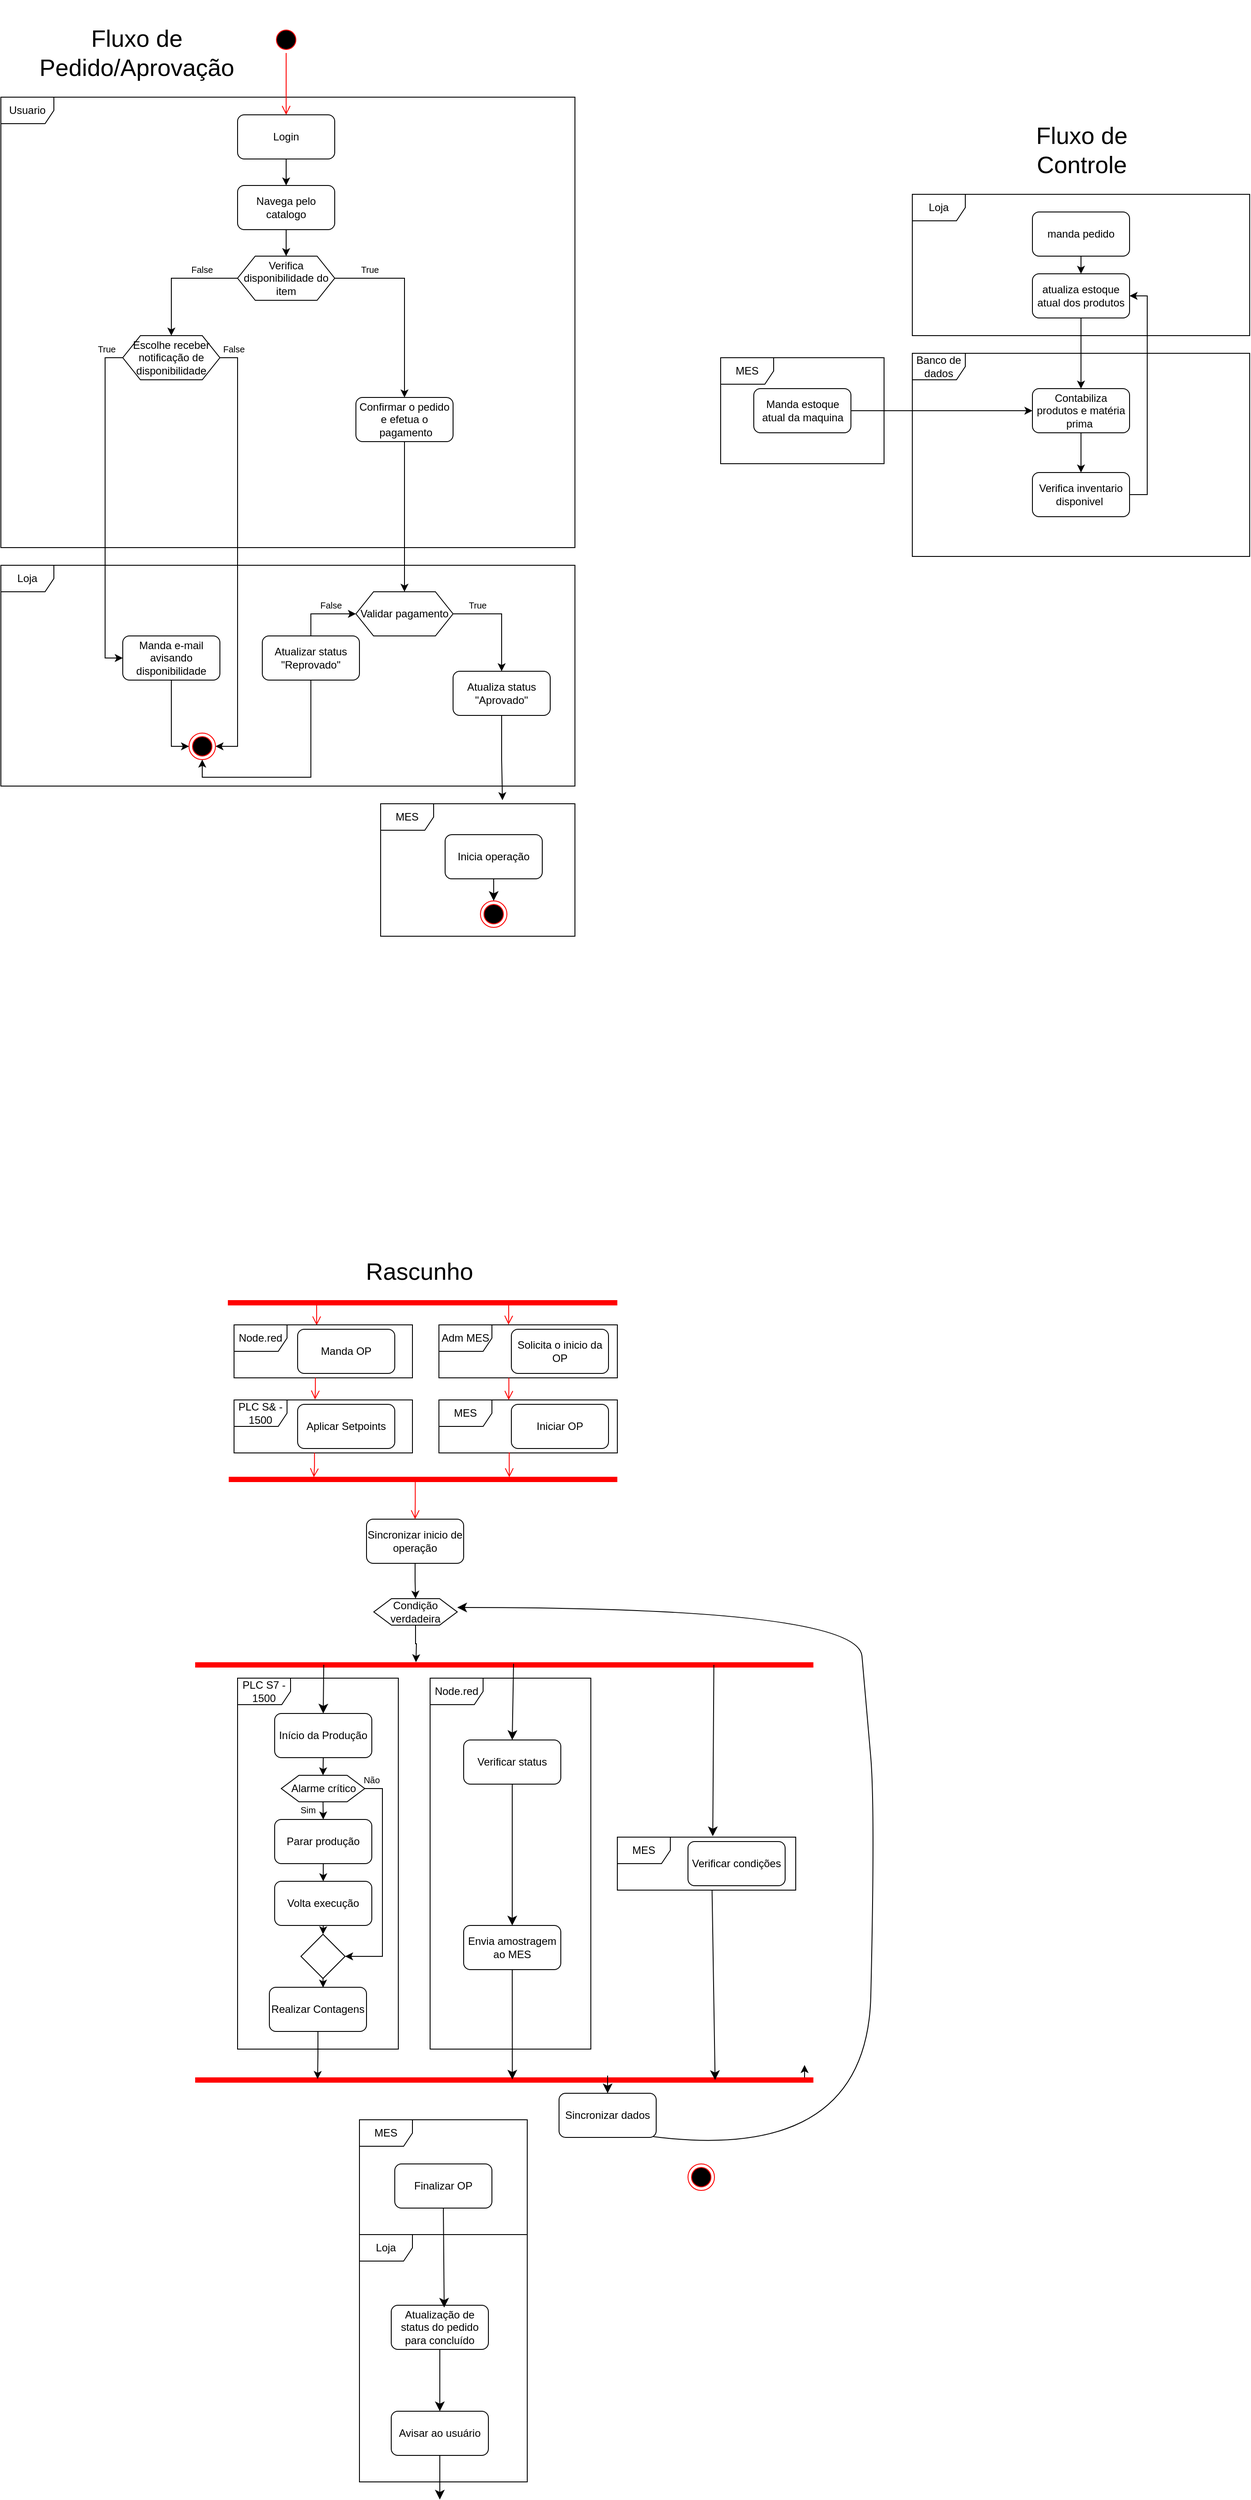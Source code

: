 <mxfile version="28.2.4">
  <diagram id="W6UL7syqf61I57blcPAL" name="Página-1">
    <mxGraphModel dx="788" dy="2231" grid="1" gridSize="10" guides="1" tooltips="1" connect="1" arrows="1" fold="1" page="1" pageScale="1" pageWidth="827" pageHeight="1169" math="0" shadow="0">
      <root>
        <mxCell id="0" />
        <mxCell id="1" parent="0" />
        <mxCell id="WmCg8ebD5vWWNZr771tL-6" value="Usuario" style="shape=umlFrame;whiteSpace=wrap;html=1;pointerEvents=0;" parent="1" vertex="1">
          <mxGeometry x="10" y="90" width="650" height="510" as="geometry" />
        </mxCell>
        <mxCell id="WmCg8ebD5vWWNZr771tL-32" style="edgeStyle=orthogonalEdgeStyle;rounded=0;orthogonalLoop=1;jettySize=auto;html=1;exitX=0.5;exitY=1;exitDx=0;exitDy=0;entryX=0.5;entryY=0;entryDx=0;entryDy=0;" parent="1" source="WmCg8ebD5vWWNZr771tL-7" target="WmCg8ebD5vWWNZr771tL-8" edge="1">
          <mxGeometry relative="1" as="geometry" />
        </mxCell>
        <mxCell id="WmCg8ebD5vWWNZr771tL-7" value="Login" style="html=1;whiteSpace=wrap;rounded=1;" parent="1" vertex="1">
          <mxGeometry x="278" y="110" width="110" height="50" as="geometry" />
        </mxCell>
        <mxCell id="WmCg8ebD5vWWNZr771tL-33" style="edgeStyle=orthogonalEdgeStyle;rounded=0;orthogonalLoop=1;jettySize=auto;html=1;exitX=0.5;exitY=1;exitDx=0;exitDy=0;entryX=0.5;entryY=0;entryDx=0;entryDy=0;" parent="1" source="WmCg8ebD5vWWNZr771tL-8" target="WmCg8ebD5vWWNZr771tL-9" edge="1">
          <mxGeometry relative="1" as="geometry" />
        </mxCell>
        <mxCell id="WmCg8ebD5vWWNZr771tL-8" value="Navega pelo catalogo" style="html=1;whiteSpace=wrap;rounded=1;" parent="1" vertex="1">
          <mxGeometry x="278" y="190" width="110" height="50" as="geometry" />
        </mxCell>
        <mxCell id="WmCg8ebD5vWWNZr771tL-25" style="edgeStyle=orthogonalEdgeStyle;rounded=0;orthogonalLoop=1;jettySize=auto;html=1;exitX=0;exitY=0.5;exitDx=0;exitDy=0;entryX=0.5;entryY=0;entryDx=0;entryDy=0;" parent="1" source="WmCg8ebD5vWWNZr771tL-9" target="WmCg8ebD5vWWNZr771tL-19" edge="1">
          <mxGeometry relative="1" as="geometry" />
        </mxCell>
        <mxCell id="WmCg8ebD5vWWNZr771tL-27" style="edgeStyle=orthogonalEdgeStyle;rounded=0;orthogonalLoop=1;jettySize=auto;html=1;exitX=1;exitY=0.5;exitDx=0;exitDy=0;entryX=0.5;entryY=0;entryDx=0;entryDy=0;" parent="1" source="WmCg8ebD5vWWNZr771tL-9" target="WmCg8ebD5vWWNZr771tL-18" edge="1">
          <mxGeometry relative="1" as="geometry">
            <mxPoint x="467" y="490" as="targetPoint" />
          </mxGeometry>
        </mxCell>
        <mxCell id="WmCg8ebD5vWWNZr771tL-9" value="Verifica disponibilidade do item" style="shape=hexagon;perimeter=hexagonPerimeter2;whiteSpace=wrap;html=1;fixedSize=1;rounded=0;" parent="1" vertex="1">
          <mxGeometry x="278" y="270" width="110" height="50" as="geometry" />
        </mxCell>
        <mxCell id="WmCg8ebD5vWWNZr771tL-16" value="True" style="text;html=1;align=center;verticalAlign=middle;whiteSpace=wrap;rounded=0;imageWidth=24;fontSize=10;" parent="1" vertex="1">
          <mxGeometry x="398" y="270" width="60" height="30" as="geometry" />
        </mxCell>
        <mxCell id="WmCg8ebD5vWWNZr771tL-48" style="edgeStyle=orthogonalEdgeStyle;rounded=0;orthogonalLoop=1;jettySize=auto;html=1;exitX=0.5;exitY=1;exitDx=0;exitDy=0;entryX=0.5;entryY=0;entryDx=0;entryDy=0;" parent="1" source="WmCg8ebD5vWWNZr771tL-18" target="WmCg8ebD5vWWNZr771tL-47" edge="1">
          <mxGeometry relative="1" as="geometry" />
        </mxCell>
        <mxCell id="WmCg8ebD5vWWNZr771tL-18" value="&lt;font&gt;Confirmar o pedido e&amp;nbsp;&lt;/font&gt;efetua o&lt;div&gt;&lt;font&gt;&amp;nbsp;pagamento&lt;/font&gt;&lt;/div&gt;" style="html=1;whiteSpace=wrap;rounded=1;" parent="1" vertex="1">
          <mxGeometry x="412" y="430" width="110" height="50" as="geometry" />
        </mxCell>
        <mxCell id="WmCg8ebD5vWWNZr771tL-41" style="edgeStyle=orthogonalEdgeStyle;rounded=0;orthogonalLoop=1;jettySize=auto;html=1;exitX=0;exitY=0.5;exitDx=0;exitDy=0;entryX=0;entryY=0.5;entryDx=0;entryDy=0;" parent="1" source="WmCg8ebD5vWWNZr771tL-19" target="WmCg8ebD5vWWNZr771tL-38" edge="1">
          <mxGeometry relative="1" as="geometry" />
        </mxCell>
        <mxCell id="WmCg8ebD5vWWNZr771tL-46" style="edgeStyle=orthogonalEdgeStyle;rounded=0;orthogonalLoop=1;jettySize=auto;html=1;exitX=1;exitY=0.5;exitDx=0;exitDy=0;entryX=1;entryY=0.5;entryDx=0;entryDy=0;" parent="1" source="WmCg8ebD5vWWNZr771tL-19" target="WmCg8ebD5vWWNZr771tL-34" edge="1">
          <mxGeometry relative="1" as="geometry" />
        </mxCell>
        <mxCell id="WmCg8ebD5vWWNZr771tL-19" value="Escolhe receber notificação de disponibilidade" style="shape=hexagon;perimeter=hexagonPerimeter2;whiteSpace=wrap;html=1;fixedSize=1;rounded=0;" parent="1" vertex="1">
          <mxGeometry x="148" y="360" width="110" height="50" as="geometry" />
        </mxCell>
        <mxCell id="WmCg8ebD5vWWNZr771tL-21" value="False" style="text;html=1;align=center;verticalAlign=middle;whiteSpace=wrap;rounded=0;imageWidth=24;fontSize=10;" parent="1" vertex="1">
          <mxGeometry x="208" y="270" width="60" height="30" as="geometry" />
        </mxCell>
        <mxCell id="WmCg8ebD5vWWNZr771tL-30" value="Loja" style="shape=umlFrame;whiteSpace=wrap;html=1;pointerEvents=0;" parent="1" vertex="1">
          <mxGeometry x="10" y="620" width="650" height="250" as="geometry" />
        </mxCell>
        <mxCell id="WmCg8ebD5vWWNZr771tL-34" value="" style="ellipse;html=1;shape=endState;fillColor=#000000;strokeColor=#ff0000;" parent="1" vertex="1">
          <mxGeometry x="223" y="810" width="30" height="30" as="geometry" />
        </mxCell>
        <mxCell id="WmCg8ebD5vWWNZr771tL-35" value="&lt;br&gt;&lt;div&gt;&lt;br&gt;&lt;/div&gt;" style="ellipse;html=1;shape=startState;fillColor=#000000;strokeColor=#ff0000;" parent="1" vertex="1">
          <mxGeometry x="318" y="10" width="30" height="30" as="geometry" />
        </mxCell>
        <mxCell id="WmCg8ebD5vWWNZr771tL-36" value="" style="edgeStyle=orthogonalEdgeStyle;html=1;verticalAlign=bottom;endArrow=open;endSize=8;strokeColor=#ff0000;rounded=0;entryX=0.5;entryY=0;entryDx=0;entryDy=0;" parent="1" source="WmCg8ebD5vWWNZr771tL-35" target="WmCg8ebD5vWWNZr771tL-7" edge="1">
          <mxGeometry relative="1" as="geometry">
            <mxPoint x="235" y="440" as="targetPoint" />
          </mxGeometry>
        </mxCell>
        <mxCell id="-Xf5DC83GbALpr6xQ4lh-10" style="edgeStyle=orthogonalEdgeStyle;rounded=0;orthogonalLoop=1;jettySize=auto;html=1;exitX=0.5;exitY=1;exitDx=0;exitDy=0;entryX=0;entryY=0.5;entryDx=0;entryDy=0;" edge="1" parent="1" source="WmCg8ebD5vWWNZr771tL-38" target="WmCg8ebD5vWWNZr771tL-34">
          <mxGeometry relative="1" as="geometry" />
        </mxCell>
        <mxCell id="WmCg8ebD5vWWNZr771tL-38" value="Manda e-mail avisando disponibilidade" style="html=1;whiteSpace=wrap;rounded=1;" parent="1" vertex="1">
          <mxGeometry x="148" y="700" width="110" height="50" as="geometry" />
        </mxCell>
        <mxCell id="WmCg8ebD5vWWNZr771tL-43" value="True" style="text;html=1;align=center;verticalAlign=middle;whiteSpace=wrap;rounded=0;imageWidth=24;fontSize=10;" parent="1" vertex="1">
          <mxGeometry x="100" y="360" width="60" height="30" as="geometry" />
        </mxCell>
        <mxCell id="WmCg8ebD5vWWNZr771tL-44" value="False" style="text;html=1;align=center;verticalAlign=middle;whiteSpace=wrap;rounded=0;imageWidth=24;fontSize=10;" parent="1" vertex="1">
          <mxGeometry x="244" y="360" width="60" height="30" as="geometry" />
        </mxCell>
        <mxCell id="WmCg8ebD5vWWNZr771tL-53" style="edgeStyle=orthogonalEdgeStyle;rounded=0;orthogonalLoop=1;jettySize=auto;html=1;exitX=1;exitY=0.5;exitDx=0;exitDy=0;" parent="1" source="WmCg8ebD5vWWNZr771tL-47" target="WmCg8ebD5vWWNZr771tL-50" edge="1">
          <mxGeometry relative="1" as="geometry" />
        </mxCell>
        <mxCell id="WmCg8ebD5vWWNZr771tL-47" value="&lt;font&gt;Validar pagamento&lt;/font&gt;" style="shape=hexagon;perimeter=hexagonPerimeter2;whiteSpace=wrap;html=1;fixedSize=1;rounded=0;" parent="1" vertex="1">
          <mxGeometry x="412" y="650" width="110" height="50" as="geometry" />
        </mxCell>
        <mxCell id="-Xf5DC83GbALpr6xQ4lh-11" style="edgeStyle=orthogonalEdgeStyle;rounded=0;orthogonalLoop=1;jettySize=auto;html=1;exitX=0.5;exitY=0;exitDx=0;exitDy=0;entryX=0;entryY=0.5;entryDx=0;entryDy=0;" edge="1" parent="1" source="WmCg8ebD5vWWNZr771tL-49" target="WmCg8ebD5vWWNZr771tL-47">
          <mxGeometry relative="1" as="geometry" />
        </mxCell>
        <mxCell id="-Xf5DC83GbALpr6xQ4lh-12" style="edgeStyle=orthogonalEdgeStyle;rounded=0;orthogonalLoop=1;jettySize=auto;html=1;exitX=0.5;exitY=1;exitDx=0;exitDy=0;entryX=0.5;entryY=1;entryDx=0;entryDy=0;" edge="1" parent="1" source="WmCg8ebD5vWWNZr771tL-49" target="WmCg8ebD5vWWNZr771tL-34">
          <mxGeometry relative="1" as="geometry" />
        </mxCell>
        <mxCell id="WmCg8ebD5vWWNZr771tL-49" value="Atualizar status &quot;Reprovado&quot;" style="html=1;whiteSpace=wrap;rounded=1;" parent="1" vertex="1">
          <mxGeometry x="306" y="700" width="110" height="50" as="geometry" />
        </mxCell>
        <mxCell id="WmCg8ebD5vWWNZr771tL-54" style="edgeStyle=orthogonalEdgeStyle;rounded=0;orthogonalLoop=1;jettySize=auto;html=1;exitX=0.5;exitY=1;exitDx=0;exitDy=0;entryX=0.627;entryY=-0.027;entryDx=0;entryDy=0;entryPerimeter=0;" parent="1" source="WmCg8ebD5vWWNZr771tL-50" target="cFjj0RVv-Rp71u-UppBr-27" edge="1">
          <mxGeometry relative="1" as="geometry">
            <mxPoint x="577" y="830" as="targetPoint" />
          </mxGeometry>
        </mxCell>
        <mxCell id="WmCg8ebD5vWWNZr771tL-50" value="Atualiza status &quot;Aprovado&quot;" style="html=1;whiteSpace=wrap;rounded=1;" parent="1" vertex="1">
          <mxGeometry x="522" y="740" width="110" height="50" as="geometry" />
        </mxCell>
        <mxCell id="WmCg8ebD5vWWNZr771tL-64" style="edgeStyle=orthogonalEdgeStyle;rounded=0;orthogonalLoop=1;jettySize=auto;html=1;exitX=0.5;exitY=1;exitDx=0;exitDy=0;entryX=0.5;entryY=0;entryDx=0;entryDy=0;" parent="1" source="WmCg8ebD5vWWNZr771tL-57" target="WmCg8ebD5vWWNZr771tL-63" edge="1">
          <mxGeometry relative="1" as="geometry" />
        </mxCell>
        <mxCell id="WmCg8ebD5vWWNZr771tL-57" value="Contabiliza produtos e matéria prima&amp;nbsp;" style="html=1;whiteSpace=wrap;rounded=1;" parent="1" vertex="1">
          <mxGeometry x="1178" y="420" width="110" height="50" as="geometry" />
        </mxCell>
        <mxCell id="WmCg8ebD5vWWNZr771tL-59" value="MES" style="shape=umlFrame;whiteSpace=wrap;html=1;pointerEvents=0;" parent="1" vertex="1">
          <mxGeometry x="416" y="2380" width="190" height="130" as="geometry" />
        </mxCell>
        <mxCell id="WmCg8ebD5vWWNZr771tL-62" value="Banco de dados" style="shape=umlFrame;whiteSpace=wrap;html=1;pointerEvents=0;" parent="1" vertex="1">
          <mxGeometry x="1042" y="380" width="382" height="230" as="geometry" />
        </mxCell>
        <mxCell id="WmCg8ebD5vWWNZr771tL-63" value="&lt;font&gt;Verifica inventario disponivel&amp;nbsp;&lt;/font&gt;" style="html=1;whiteSpace=wrap;rounded=1;" parent="1" vertex="1">
          <mxGeometry x="1178" y="515" width="110" height="50" as="geometry" />
        </mxCell>
        <mxCell id="WmCg8ebD5vWWNZr771tL-65" value="" style="shape=line;html=1;strokeWidth=6;strokeColor=#ff0000;" parent="1" vertex="1">
          <mxGeometry x="267" y="1450" width="441" height="10" as="geometry" />
        </mxCell>
        <mxCell id="WmCg8ebD5vWWNZr771tL-66" value="" style="edgeStyle=orthogonalEdgeStyle;html=1;verticalAlign=bottom;endArrow=open;endSize=8;strokeColor=#ff0000;rounded=0;entryX=0.463;entryY=0.009;entryDx=0;entryDy=0;entryPerimeter=0;exitX=0.228;exitY=0.717;exitDx=0;exitDy=0;exitPerimeter=0;" parent="1" source="WmCg8ebD5vWWNZr771tL-65" target="WmCg8ebD5vWWNZr771tL-71" edge="1">
          <mxGeometry relative="1" as="geometry">
            <mxPoint x="240" y="1530" as="targetPoint" />
          </mxGeometry>
        </mxCell>
        <mxCell id="WmCg8ebD5vWWNZr771tL-67" value="" style="shape=line;html=1;strokeWidth=6;strokeColor=#ff0000;" parent="1" vertex="1">
          <mxGeometry x="268" y="1650" width="440" height="10" as="geometry" />
        </mxCell>
        <mxCell id="WmCg8ebD5vWWNZr771tL-71" value="Node.red" style="shape=umlFrame;whiteSpace=wrap;html=1;pointerEvents=0;" parent="1" vertex="1">
          <mxGeometry x="274" y="1480" width="202" height="60" as="geometry" />
        </mxCell>
        <mxCell id="WmCg8ebD5vWWNZr771tL-72" value="&lt;font&gt;Manda OP&lt;/font&gt;" style="html=1;whiteSpace=wrap;rounded=1;" parent="1" vertex="1">
          <mxGeometry x="346" y="1485" width="110" height="50" as="geometry" />
        </mxCell>
        <mxCell id="WmCg8ebD5vWWNZr771tL-74" value="Adm MES" style="shape=umlFrame;whiteSpace=wrap;html=1;pointerEvents=0;" parent="1" vertex="1">
          <mxGeometry x="506" y="1480" width="202" height="60" as="geometry" />
        </mxCell>
        <mxCell id="WmCg8ebD5vWWNZr771tL-75" value="&lt;font&gt;Solicita o inicio da OP&lt;/font&gt;" style="html=1;whiteSpace=wrap;rounded=1;" parent="1" vertex="1">
          <mxGeometry x="588" y="1485" width="110" height="50" as="geometry" />
        </mxCell>
        <mxCell id="WmCg8ebD5vWWNZr771tL-76" value="PLC S&amp;amp; - 1500" style="shape=umlFrame;whiteSpace=wrap;html=1;pointerEvents=0;" parent="1" vertex="1">
          <mxGeometry x="274" y="1565" width="202" height="60" as="geometry" />
        </mxCell>
        <mxCell id="WmCg8ebD5vWWNZr771tL-77" value="&lt;font&gt;Aplicar Setpoints&lt;/font&gt;" style="html=1;whiteSpace=wrap;rounded=1;" parent="1" vertex="1">
          <mxGeometry x="346" y="1570" width="110" height="50" as="geometry" />
        </mxCell>
        <mxCell id="WmCg8ebD5vWWNZr771tL-78" value="MES" style="shape=umlFrame;whiteSpace=wrap;html=1;pointerEvents=0;" parent="1" vertex="1">
          <mxGeometry x="506" y="1565" width="202" height="60" as="geometry" />
        </mxCell>
        <mxCell id="WmCg8ebD5vWWNZr771tL-79" value="&lt;font&gt;Iniciar OP&lt;/font&gt;" style="html=1;whiteSpace=wrap;rounded=1;" parent="1" vertex="1">
          <mxGeometry x="588" y="1570" width="110" height="50" as="geometry" />
        </mxCell>
        <mxCell id="WmCg8ebD5vWWNZr771tL-80" value="" style="edgeStyle=orthogonalEdgeStyle;html=1;verticalAlign=bottom;endArrow=open;endSize=8;strokeColor=#ff0000;rounded=0;exitX=0.721;exitY=0.547;exitDx=0;exitDy=0;exitPerimeter=0;entryX=0.39;entryY=-0.004;entryDx=0;entryDy=0;entryPerimeter=0;" parent="1" source="WmCg8ebD5vWWNZr771tL-65" target="WmCg8ebD5vWWNZr771tL-74" edge="1">
          <mxGeometry relative="1" as="geometry">
            <mxPoint x="585" y="1480" as="targetPoint" />
            <mxPoint x="550" y="1490" as="sourcePoint" />
          </mxGeometry>
        </mxCell>
        <mxCell id="WmCg8ebD5vWWNZr771tL-88" style="edgeStyle=orthogonalEdgeStyle;rounded=0;orthogonalLoop=1;jettySize=auto;html=1;exitX=0.5;exitY=1;exitDx=0;exitDy=0;" parent="1" source="WmCg8ebD5vWWNZr771tL-82" target="WmCg8ebD5vWWNZr771tL-85" edge="1">
          <mxGeometry relative="1" as="geometry" />
        </mxCell>
        <mxCell id="WmCg8ebD5vWWNZr771tL-82" value="Sincronizar inicio de operação" style="html=1;whiteSpace=wrap;rounded=1;" parent="1" vertex="1">
          <mxGeometry x="424" y="1700" width="110" height="50" as="geometry" />
        </mxCell>
        <mxCell id="WmCg8ebD5vWWNZr771tL-85" value="Condição verdadeira" style="shape=hexagon;perimeter=hexagonPerimeter2;whiteSpace=wrap;html=1;fixedSize=1;rounded=0;" parent="1" vertex="1">
          <mxGeometry x="432.25" y="1790" width="94.5" height="30" as="geometry" />
        </mxCell>
        <mxCell id="WmCg8ebD5vWWNZr771tL-87" value="" style="edgeStyle=orthogonalEdgeStyle;html=1;verticalAlign=bottom;endArrow=open;endSize=8;strokeColor=#ff0000;rounded=0;exitX=0.48;exitY=0.384;exitDx=0;exitDy=0;exitPerimeter=0;entryX=0.5;entryY=0;entryDx=0;entryDy=0;" parent="1" source="WmCg8ebD5vWWNZr771tL-67" target="WmCg8ebD5vWWNZr771tL-82" edge="1">
          <mxGeometry relative="1" as="geometry">
            <mxPoint x="580" y="1646" as="targetPoint" />
            <mxPoint x="580" y="1620" as="sourcePoint" />
          </mxGeometry>
        </mxCell>
        <mxCell id="WmCg8ebD5vWWNZr771tL-90" value="" style="shape=line;html=1;strokeWidth=6;strokeColor=#ff0000;" parent="1" vertex="1">
          <mxGeometry x="230" y="1860" width="700" height="10" as="geometry" />
        </mxCell>
        <mxCell id="WmCg8ebD5vWWNZr771tL-121" style="edgeStyle=orthogonalEdgeStyle;rounded=0;orthogonalLoop=1;jettySize=auto;html=1;exitX=1;exitY=0.5;exitDx=0;exitDy=0;exitPerimeter=0;" parent="1" source="WmCg8ebD5vWWNZr771tL-91" edge="1">
          <mxGeometry relative="1" as="geometry">
            <mxPoint x="920" y="2318" as="targetPoint" />
          </mxGeometry>
        </mxCell>
        <mxCell id="WmCg8ebD5vWWNZr771tL-91" value="" style="shape=line;html=1;strokeWidth=6;strokeColor=#ff0000;" parent="1" vertex="1">
          <mxGeometry x="230" y="2330" width="700" height="10" as="geometry" />
        </mxCell>
        <mxCell id="WmCg8ebD5vWWNZr771tL-93" value="" style="edgeStyle=orthogonalEdgeStyle;html=1;verticalAlign=bottom;endArrow=open;endSize=8;strokeColor=#ff0000;rounded=0;exitX=0.456;exitY=0.999;exitDx=0;exitDy=0;exitPerimeter=0;entryX=0.454;entryY=-0.008;entryDx=0;entryDy=0;entryPerimeter=0;" parent="1" source="WmCg8ebD5vWWNZr771tL-71" target="WmCg8ebD5vWWNZr771tL-76" edge="1">
          <mxGeometry relative="1" as="geometry">
            <mxPoint x="366" y="1560" as="targetPoint" />
            <mxPoint x="360" y="1550" as="sourcePoint" />
          </mxGeometry>
        </mxCell>
        <mxCell id="WmCg8ebD5vWWNZr771tL-94" value="" style="edgeStyle=orthogonalEdgeStyle;html=1;verticalAlign=bottom;endArrow=open;endSize=8;strokeColor=#ff0000;rounded=0;entryX=0.219;entryY=0.256;entryDx=0;entryDy=0;entryPerimeter=0;exitX=0.451;exitY=0.997;exitDx=0;exitDy=0;exitPerimeter=0;" parent="1" source="WmCg8ebD5vWWNZr771tL-76" target="WmCg8ebD5vWWNZr771tL-67" edge="1">
          <mxGeometry relative="1" as="geometry">
            <mxPoint x="350" y="1654" as="targetPoint" />
            <mxPoint x="350" y="1630" as="sourcePoint" />
            <Array as="points">
              <mxPoint x="365" y="1640" />
              <mxPoint x="364" y="1640" />
            </Array>
          </mxGeometry>
        </mxCell>
        <mxCell id="WmCg8ebD5vWWNZr771tL-95" value="" style="edgeStyle=orthogonalEdgeStyle;html=1;verticalAlign=bottom;endArrow=open;endSize=8;strokeColor=#ff0000;rounded=0;exitX=0.392;exitY=1.001;exitDx=0;exitDy=0;exitPerimeter=0;entryX=0.391;entryY=-0.001;entryDx=0;entryDy=0;entryPerimeter=0;" parent="1" source="WmCg8ebD5vWWNZr771tL-74" target="WmCg8ebD5vWWNZr771tL-78" edge="1">
          <mxGeometry relative="1" as="geometry">
            <mxPoint x="585" y="1560" as="targetPoint" />
            <mxPoint x="580" y="1550" as="sourcePoint" />
          </mxGeometry>
        </mxCell>
        <mxCell id="WmCg8ebD5vWWNZr771tL-97" value="" style="edgeStyle=orthogonalEdgeStyle;html=1;verticalAlign=bottom;endArrow=open;endSize=8;strokeColor=#ff0000;rounded=0;exitX=0.394;exitY=0.989;exitDx=0;exitDy=0;exitPerimeter=0;entryX=0.722;entryY=0.245;entryDx=0;entryDy=0;entryPerimeter=0;" parent="1" source="WmCg8ebD5vWWNZr771tL-78" target="WmCg8ebD5vWWNZr771tL-67" edge="1">
          <mxGeometry relative="1" as="geometry">
            <mxPoint x="580" y="1654" as="targetPoint" />
            <mxPoint x="580" y="1630" as="sourcePoint" />
          </mxGeometry>
        </mxCell>
        <mxCell id="WmCg8ebD5vWWNZr771tL-98" style="edgeStyle=orthogonalEdgeStyle;rounded=0;orthogonalLoop=1;jettySize=auto;html=1;exitX=0.5;exitY=1;exitDx=0;exitDy=0;" parent="1" source="WmCg8ebD5vWWNZr771tL-85" edge="1">
          <mxGeometry relative="1" as="geometry">
            <mxPoint x="480" y="1862" as="targetPoint" />
          </mxGeometry>
        </mxCell>
        <mxCell id="WmCg8ebD5vWWNZr771tL-100" value="PLC S7 - 1500" style="shape=umlFrame;whiteSpace=wrap;html=1;pointerEvents=0;" parent="1" vertex="1">
          <mxGeometry x="278" y="1880" width="182" height="420" as="geometry" />
        </mxCell>
        <mxCell id="WmCg8ebD5vWWNZr771tL-113" style="edgeStyle=orthogonalEdgeStyle;rounded=0;orthogonalLoop=1;jettySize=auto;html=1;exitX=0.5;exitY=1;exitDx=0;exitDy=0;entryX=0.5;entryY=0;entryDx=0;entryDy=0;" parent="1" source="WmCg8ebD5vWWNZr771tL-101" target="WmCg8ebD5vWWNZr771tL-102" edge="1">
          <mxGeometry relative="1" as="geometry" />
        </mxCell>
        <mxCell id="WmCg8ebD5vWWNZr771tL-101" value="Início da Produção" style="html=1;whiteSpace=wrap;rounded=1;" parent="1" vertex="1">
          <mxGeometry x="320" y="1920" width="110" height="50" as="geometry" />
        </mxCell>
        <mxCell id="WmCg8ebD5vWWNZr771tL-108" style="edgeStyle=orthogonalEdgeStyle;rounded=0;orthogonalLoop=1;jettySize=auto;html=1;exitX=1;exitY=0.5;exitDx=0;exitDy=0;entryX=1;entryY=0.5;entryDx=0;entryDy=0;" parent="1" source="WmCg8ebD5vWWNZr771tL-102" target="WmCg8ebD5vWWNZr771tL-106" edge="1">
          <mxGeometry relative="1" as="geometry" />
        </mxCell>
        <mxCell id="WmCg8ebD5vWWNZr771tL-112" style="edgeStyle=orthogonalEdgeStyle;rounded=0;orthogonalLoop=1;jettySize=auto;html=1;exitX=0.5;exitY=1;exitDx=0;exitDy=0;entryX=0.5;entryY=0;entryDx=0;entryDy=0;" parent="1" source="WmCg8ebD5vWWNZr771tL-102" target="WmCg8ebD5vWWNZr771tL-103" edge="1">
          <mxGeometry relative="1" as="geometry" />
        </mxCell>
        <mxCell id="WmCg8ebD5vWWNZr771tL-102" value="Alarme crítico" style="shape=hexagon;perimeter=hexagonPerimeter2;whiteSpace=wrap;html=1;fixedSize=1;rounded=0;" parent="1" vertex="1">
          <mxGeometry x="327.5" y="1990" width="94.5" height="30" as="geometry" />
        </mxCell>
        <mxCell id="WmCg8ebD5vWWNZr771tL-111" style="edgeStyle=orthogonalEdgeStyle;rounded=0;orthogonalLoop=1;jettySize=auto;html=1;exitX=0.5;exitY=1;exitDx=0;exitDy=0;entryX=0.5;entryY=0;entryDx=0;entryDy=0;" parent="1" source="WmCg8ebD5vWWNZr771tL-103" target="WmCg8ebD5vWWNZr771tL-104" edge="1">
          <mxGeometry relative="1" as="geometry" />
        </mxCell>
        <mxCell id="WmCg8ebD5vWWNZr771tL-103" value="Parar produção" style="html=1;whiteSpace=wrap;rounded=1;" parent="1" vertex="1">
          <mxGeometry x="320" y="2040" width="110" height="50" as="geometry" />
        </mxCell>
        <mxCell id="WmCg8ebD5vWWNZr771tL-109" style="edgeStyle=orthogonalEdgeStyle;rounded=0;orthogonalLoop=1;jettySize=auto;html=1;exitX=0.5;exitY=1;exitDx=0;exitDy=0;entryX=0.5;entryY=0;entryDx=0;entryDy=0;" parent="1" source="WmCg8ebD5vWWNZr771tL-104" target="WmCg8ebD5vWWNZr771tL-106" edge="1">
          <mxGeometry relative="1" as="geometry" />
        </mxCell>
        <mxCell id="WmCg8ebD5vWWNZr771tL-104" value="&lt;font&gt;Volta execução&lt;/font&gt;" style="html=1;whiteSpace=wrap;rounded=1;" parent="1" vertex="1">
          <mxGeometry x="320" y="2110" width="110" height="50" as="geometry" />
        </mxCell>
        <mxCell id="WmCg8ebD5vWWNZr771tL-106" value="" style="rhombus;whiteSpace=wrap;html=1;" parent="1" vertex="1">
          <mxGeometry x="349.75" y="2170" width="50" height="50" as="geometry" />
        </mxCell>
        <mxCell id="WmCg8ebD5vWWNZr771tL-107" value="&lt;font&gt;Realizar Contagens&lt;/font&gt;" style="html=1;whiteSpace=wrap;rounded=1;" parent="1" vertex="1">
          <mxGeometry x="314" y="2230" width="110" height="50" as="geometry" />
        </mxCell>
        <mxCell id="WmCg8ebD5vWWNZr771tL-110" style="edgeStyle=orthogonalEdgeStyle;rounded=0;orthogonalLoop=1;jettySize=auto;html=1;exitX=0.5;exitY=1;exitDx=0;exitDy=0;entryX=0.553;entryY=0.007;entryDx=0;entryDy=0;entryPerimeter=0;" parent="1" source="WmCg8ebD5vWWNZr771tL-106" target="WmCg8ebD5vWWNZr771tL-107" edge="1">
          <mxGeometry relative="1" as="geometry" />
        </mxCell>
        <mxCell id="WmCg8ebD5vWWNZr771tL-114" value="Não" style="text;html=1;align=center;verticalAlign=middle;whiteSpace=wrap;rounded=0;imageWidth=24;fontSize=10;" parent="1" vertex="1">
          <mxGeometry x="399.75" y="1980" width="60" height="30" as="geometry" />
        </mxCell>
        <mxCell id="WmCg8ebD5vWWNZr771tL-115" value="Sim" style="text;html=1;align=center;verticalAlign=middle;whiteSpace=wrap;rounded=0;imageWidth=24;fontSize=10;" parent="1" vertex="1">
          <mxGeometry x="327.5" y="2014" width="60" height="30" as="geometry" />
        </mxCell>
        <mxCell id="WmCg8ebD5vWWNZr771tL-116" style="edgeStyle=orthogonalEdgeStyle;rounded=0;orthogonalLoop=1;jettySize=auto;html=1;exitX=0.5;exitY=1;exitDx=0;exitDy=0;entryX=0.198;entryY=0.386;entryDx=0;entryDy=0;entryPerimeter=0;" parent="1" source="WmCg8ebD5vWWNZr771tL-107" target="WmCg8ebD5vWWNZr771tL-91" edge="1">
          <mxGeometry relative="1" as="geometry" />
        </mxCell>
        <mxCell id="WmCg8ebD5vWWNZr771tL-118" value="MES" style="shape=umlFrame;whiteSpace=wrap;html=1;pointerEvents=0;" parent="1" vertex="1">
          <mxGeometry x="708" y="2060" width="202" height="60" as="geometry" />
        </mxCell>
        <mxCell id="WmCg8ebD5vWWNZr771tL-119" value="Verificar condições" style="html=1;whiteSpace=wrap;rounded=1;" parent="1" vertex="1">
          <mxGeometry x="788" y="2065" width="110" height="50" as="geometry" />
        </mxCell>
        <mxCell id="WmCg8ebD5vWWNZr771tL-120" value="Node.red" style="shape=umlFrame;whiteSpace=wrap;html=1;pointerEvents=0;" parent="1" vertex="1">
          <mxGeometry x="496" y="1880" width="182" height="420" as="geometry" />
        </mxCell>
        <mxCell id="cFjj0RVv-Rp71u-UppBr-7" style="edgeStyle=none;curved=1;rounded=0;orthogonalLoop=1;jettySize=auto;html=1;exitX=0.5;exitY=1;exitDx=0;exitDy=0;fontSize=12;startSize=8;endSize=8;" parent="1" source="WmCg8ebD5vWWNZr771tL-122" target="WmCg8ebD5vWWNZr771tL-123" edge="1">
          <mxGeometry relative="1" as="geometry" />
        </mxCell>
        <mxCell id="WmCg8ebD5vWWNZr771tL-122" value="Verificar status" style="html=1;whiteSpace=wrap;rounded=1;" parent="1" vertex="1">
          <mxGeometry x="534" y="1950" width="110" height="50" as="geometry" />
        </mxCell>
        <mxCell id="WmCg8ebD5vWWNZr771tL-123" value="Envia amostragem ao MES" style="html=1;whiteSpace=wrap;rounded=1;" parent="1" vertex="1">
          <mxGeometry x="534" y="2160" width="110" height="50" as="geometry" />
        </mxCell>
        <mxCell id="cFjj0RVv-Rp71u-UppBr-4" style="edgeStyle=none;curved=1;rounded=0;orthogonalLoop=1;jettySize=auto;html=1;entryX=0.535;entryY=-0.017;entryDx=0;entryDy=0;entryPerimeter=0;fontSize=12;startSize=8;endSize=8;exitX=0.839;exitY=0.5;exitDx=0;exitDy=0;exitPerimeter=0;" parent="1" source="WmCg8ebD5vWWNZr771tL-90" target="WmCg8ebD5vWWNZr771tL-118" edge="1">
          <mxGeometry relative="1" as="geometry">
            <mxPoint x="812" y="1866" as="sourcePoint" />
          </mxGeometry>
        </mxCell>
        <mxCell id="cFjj0RVv-Rp71u-UppBr-5" style="edgeStyle=none;curved=1;rounded=0;orthogonalLoop=1;jettySize=auto;html=1;entryX=0.5;entryY=0;entryDx=0;entryDy=0;fontSize=12;startSize=8;endSize=8;exitX=0.208;exitY=0.486;exitDx=0;exitDy=0;exitPerimeter=0;" parent="1" source="WmCg8ebD5vWWNZr771tL-90" target="WmCg8ebD5vWWNZr771tL-101" edge="1">
          <mxGeometry relative="1" as="geometry">
            <mxPoint x="371" y="1865" as="sourcePoint" />
          </mxGeometry>
        </mxCell>
        <mxCell id="cFjj0RVv-Rp71u-UppBr-6" style="edgeStyle=none;curved=1;rounded=0;orthogonalLoop=1;jettySize=auto;html=1;exitX=0.515;exitY=0.38;exitDx=0;exitDy=0;exitPerimeter=0;fontSize=12;startSize=8;endSize=8;entryX=0.5;entryY=0;entryDx=0;entryDy=0;" parent="1" source="WmCg8ebD5vWWNZr771tL-90" target="WmCg8ebD5vWWNZr771tL-122" edge="1">
          <mxGeometry relative="1" as="geometry" />
        </mxCell>
        <mxCell id="cFjj0RVv-Rp71u-UppBr-8" style="edgeStyle=none;curved=1;rounded=0;orthogonalLoop=1;jettySize=auto;html=1;exitX=0.5;exitY=1;exitDx=0;exitDy=0;entryX=0.513;entryY=0.443;entryDx=0;entryDy=0;entryPerimeter=0;fontSize=12;startSize=8;endSize=8;" parent="1" source="WmCg8ebD5vWWNZr771tL-123" target="WmCg8ebD5vWWNZr771tL-91" edge="1">
          <mxGeometry relative="1" as="geometry" />
        </mxCell>
        <mxCell id="cFjj0RVv-Rp71u-UppBr-9" style="edgeStyle=none;curved=1;rounded=0;orthogonalLoop=1;jettySize=auto;html=1;exitX=0.531;exitY=0.995;exitDx=0;exitDy=0;exitPerimeter=0;entryX=0.841;entryY=0.5;entryDx=0;entryDy=0;entryPerimeter=0;fontSize=12;startSize=8;endSize=8;" parent="1" source="WmCg8ebD5vWWNZr771tL-118" target="WmCg8ebD5vWWNZr771tL-91" edge="1">
          <mxGeometry relative="1" as="geometry" />
        </mxCell>
        <mxCell id="cFjj0RVv-Rp71u-UppBr-11" style="edgeStyle=none;curved=1;rounded=0;orthogonalLoop=1;jettySize=auto;html=1;fontSize=12;startSize=8;endSize=8;" parent="1" target="cFjj0RVv-Rp71u-UppBr-10" edge="1">
          <mxGeometry relative="1" as="geometry">
            <mxPoint x="697" y="2300" as="targetPoint" />
            <mxPoint x="697" y="2330" as="sourcePoint" />
          </mxGeometry>
        </mxCell>
        <mxCell id="cFjj0RVv-Rp71u-UppBr-13" style="edgeStyle=none;curved=1;rounded=0;orthogonalLoop=1;jettySize=auto;html=1;exitX=0.5;exitY=1;exitDx=0;exitDy=0;fontSize=12;startSize=8;endSize=8;" parent="1" edge="1">
          <mxGeometry relative="1" as="geometry">
            <mxPoint x="526.75" y="1800" as="targetPoint" />
            <mxPoint x="693.75" y="2390" as="sourcePoint" />
            <Array as="points">
              <mxPoint x="990" y="2450" />
              <mxPoint x="1000" y="2030" />
              <mxPoint x="990" y="1910" />
              <mxPoint x="980" y="1800" />
            </Array>
          </mxGeometry>
        </mxCell>
        <mxCell id="cFjj0RVv-Rp71u-UppBr-10" value="Sincronizar dados" style="html=1;whiteSpace=wrap;rounded=1;" parent="1" vertex="1">
          <mxGeometry x="642" y="2350" width="110" height="50" as="geometry" />
        </mxCell>
        <mxCell id="cFjj0RVv-Rp71u-UppBr-14" value="Finalizar OP" style="html=1;whiteSpace=wrap;rounded=1;" parent="1" vertex="1">
          <mxGeometry x="456" y="2430" width="110" height="50" as="geometry" />
        </mxCell>
        <mxCell id="cFjj0RVv-Rp71u-UppBr-16" value="Loja" style="shape=umlFrame;whiteSpace=wrap;html=1;pointerEvents=0;" parent="1" vertex="1">
          <mxGeometry x="416" y="2510" width="190" height="280" as="geometry" />
        </mxCell>
        <mxCell id="cFjj0RVv-Rp71u-UppBr-20" style="edgeStyle=none;curved=1;rounded=0;orthogonalLoop=1;jettySize=auto;html=1;exitX=0.5;exitY=1;exitDx=0;exitDy=0;entryX=0.5;entryY=0;entryDx=0;entryDy=0;fontSize=12;startSize=8;endSize=8;" parent="1" source="cFjj0RVv-Rp71u-UppBr-17" target="cFjj0RVv-Rp71u-UppBr-18" edge="1">
          <mxGeometry relative="1" as="geometry" />
        </mxCell>
        <mxCell id="cFjj0RVv-Rp71u-UppBr-17" value="Atualização de status do pedido para concluído" style="html=1;whiteSpace=wrap;rounded=1;" parent="1" vertex="1">
          <mxGeometry x="452" y="2590" width="110" height="50" as="geometry" />
        </mxCell>
        <mxCell id="cFjj0RVv-Rp71u-UppBr-24" style="edgeStyle=none;curved=1;rounded=0;orthogonalLoop=1;jettySize=auto;html=1;exitX=0.5;exitY=1;exitDx=0;exitDy=0;entryX=0;entryY=0.5;entryDx=0;entryDy=0;fontSize=12;startSize=8;endSize=8;" parent="1" source="cFjj0RVv-Rp71u-UppBr-18" edge="1">
          <mxGeometry relative="1" as="geometry">
            <mxPoint x="507" y="2810" as="targetPoint" />
          </mxGeometry>
        </mxCell>
        <mxCell id="cFjj0RVv-Rp71u-UppBr-18" value="Avisar ao usuário" style="html=1;whiteSpace=wrap;rounded=1;" parent="1" vertex="1">
          <mxGeometry x="452" y="2710" width="110" height="50" as="geometry" />
        </mxCell>
        <mxCell id="cFjj0RVv-Rp71u-UppBr-21" value="" style="ellipse;html=1;shape=endState;fillColor=#000000;strokeColor=#ff0000;direction=south;" parent="1" vertex="1">
          <mxGeometry x="788" y="2430" width="30" height="30" as="geometry" />
        </mxCell>
        <mxCell id="cFjj0RVv-Rp71u-UppBr-25" style="edgeStyle=none;curved=1;rounded=0;orthogonalLoop=1;jettySize=auto;html=1;exitX=0.5;exitY=1;exitDx=0;exitDy=0;fontSize=12;startSize=8;endSize=8;entryX=0.545;entryY=0.053;entryDx=0;entryDy=0;entryPerimeter=0;" parent="1" source="cFjj0RVv-Rp71u-UppBr-14" target="cFjj0RVv-Rp71u-UppBr-17" edge="1">
          <mxGeometry relative="1" as="geometry">
            <mxPoint x="507" y="2590" as="targetPoint" />
          </mxGeometry>
        </mxCell>
        <mxCell id="cFjj0RVv-Rp71u-UppBr-27" value="MES" style="shape=umlFrame;whiteSpace=wrap;html=1;pointerEvents=0;" parent="1" vertex="1">
          <mxGeometry x="440" y="890" width="220" height="150" as="geometry" />
        </mxCell>
        <mxCell id="cFjj0RVv-Rp71u-UppBr-31" style="edgeStyle=none;curved=1;rounded=0;orthogonalLoop=1;jettySize=auto;html=1;exitX=0.5;exitY=1;exitDx=0;exitDy=0;entryX=0.5;entryY=0;entryDx=0;entryDy=0;fontSize=12;startSize=8;endSize=8;" parent="1" source="cFjj0RVv-Rp71u-UppBr-28" target="cFjj0RVv-Rp71u-UppBr-30" edge="1">
          <mxGeometry relative="1" as="geometry" />
        </mxCell>
        <mxCell id="cFjj0RVv-Rp71u-UppBr-28" value="&lt;font&gt;Inicia operação&lt;/font&gt;" style="html=1;whiteSpace=wrap;rounded=1;" parent="1" vertex="1">
          <mxGeometry x="513" y="925" width="110" height="50" as="geometry" />
        </mxCell>
        <mxCell id="cFjj0RVv-Rp71u-UppBr-30" value="" style="ellipse;html=1;shape=endState;fillColor=#000000;strokeColor=#ff0000;" parent="1" vertex="1">
          <mxGeometry x="553" y="1000" width="30" height="30" as="geometry" />
        </mxCell>
        <mxCell id="ZV5lMgY7LdCOYmzqV7-g-1" value="Loja" style="shape=umlFrame;whiteSpace=wrap;html=1;pointerEvents=0;" parent="1" vertex="1">
          <mxGeometry x="1042" y="200" width="382" height="160" as="geometry" />
        </mxCell>
        <mxCell id="ZV5lMgY7LdCOYmzqV7-g-2" value="&lt;font&gt;atualiza estoque atual dos produtos&lt;/font&gt;" style="html=1;whiteSpace=wrap;rounded=1;" parent="1" vertex="1">
          <mxGeometry x="1178" y="290" width="110" height="50" as="geometry" />
        </mxCell>
        <mxCell id="ZV5lMgY7LdCOYmzqV7-g-4" style="edgeStyle=orthogonalEdgeStyle;rounded=0;orthogonalLoop=1;jettySize=auto;html=1;exitX=0.5;exitY=1;exitDx=0;exitDy=0;entryX=0.5;entryY=0;entryDx=0;entryDy=0;" parent="1" source="ZV5lMgY7LdCOYmzqV7-g-2" target="WmCg8ebD5vWWNZr771tL-57" edge="1">
          <mxGeometry relative="1" as="geometry">
            <mxPoint x="1239" y="565" as="targetPoint" />
            <mxPoint x="1160" y="430" as="sourcePoint" />
          </mxGeometry>
        </mxCell>
        <mxCell id="ZV5lMgY7LdCOYmzqV7-g-5" value="&lt;font&gt;manda pedido&lt;/font&gt;" style="html=1;whiteSpace=wrap;rounded=1;" parent="1" vertex="1">
          <mxGeometry x="1178" y="220" width="110" height="50" as="geometry" />
        </mxCell>
        <mxCell id="ZV5lMgY7LdCOYmzqV7-g-6" style="edgeStyle=orthogonalEdgeStyle;rounded=0;orthogonalLoop=1;jettySize=auto;html=1;exitX=0.5;exitY=1;exitDx=0;exitDy=0;entryX=0.5;entryY=0;entryDx=0;entryDy=0;" parent="1" source="ZV5lMgY7LdCOYmzqV7-g-5" target="ZV5lMgY7LdCOYmzqV7-g-2" edge="1">
          <mxGeometry relative="1" as="geometry">
            <mxPoint x="1080" y="440" as="targetPoint" />
            <mxPoint x="1080" y="360" as="sourcePoint" />
          </mxGeometry>
        </mxCell>
        <mxCell id="ZV5lMgY7LdCOYmzqV7-g-7" style="edgeStyle=orthogonalEdgeStyle;rounded=0;orthogonalLoop=1;jettySize=auto;html=1;entryX=1;entryY=0.5;entryDx=0;entryDy=0;exitX=1;exitY=0.5;exitDx=0;exitDy=0;" parent="1" source="WmCg8ebD5vWWNZr771tL-63" target="ZV5lMgY7LdCOYmzqV7-g-2" edge="1">
          <mxGeometry relative="1" as="geometry">
            <mxPoint x="1436.5" y="520" as="sourcePoint" />
            <mxPoint x="1436.5" y="565" as="targetPoint" />
          </mxGeometry>
        </mxCell>
        <mxCell id="ZV5lMgY7LdCOYmzqV7-g-9" value="MES" style="shape=umlFrame;whiteSpace=wrap;html=1;pointerEvents=0;" parent="1" vertex="1">
          <mxGeometry x="825" y="385" width="185" height="120" as="geometry" />
        </mxCell>
        <mxCell id="ZV5lMgY7LdCOYmzqV7-g-10" value="Manda estoque atual da maquina" style="html=1;whiteSpace=wrap;rounded=1;" parent="1" vertex="1">
          <mxGeometry x="862.5" y="420" width="110" height="50" as="geometry" />
        </mxCell>
        <mxCell id="ZV5lMgY7LdCOYmzqV7-g-11" style="edgeStyle=orthogonalEdgeStyle;rounded=0;orthogonalLoop=1;jettySize=auto;html=1;entryX=0;entryY=0.5;entryDx=0;entryDy=0;exitX=1;exitY=0.5;exitDx=0;exitDy=0;" parent="1" source="ZV5lMgY7LdCOYmzqV7-g-10" target="WmCg8ebD5vWWNZr771tL-57" edge="1">
          <mxGeometry relative="1" as="geometry">
            <mxPoint x="1250" y="805" as="sourcePoint" />
            <mxPoint x="1250" y="580" as="targetPoint" />
          </mxGeometry>
        </mxCell>
        <mxCell id="ZLdkoqEwwDeh0Mvo8kCT-1" value="Fluxo de Pedido/Aprovação" style="text;html=1;align=center;verticalAlign=middle;whiteSpace=wrap;rounded=0;strokeWidth=4;fontSize=27;" parent="1" vertex="1">
          <mxGeometry x="60" y="-20" width="208" height="120" as="geometry" />
        </mxCell>
        <mxCell id="ZLdkoqEwwDeh0Mvo8kCT-2" value="Fluxo de Controle" style="text;html=1;align=center;verticalAlign=middle;whiteSpace=wrap;rounded=0;strokeWidth=4;fontSize=27;" parent="1" vertex="1">
          <mxGeometry x="1129.75" y="90" width="208" height="120" as="geometry" />
        </mxCell>
        <mxCell id="ZLdkoqEwwDeh0Mvo8kCT-3" value="Rascunho" style="text;html=1;align=center;verticalAlign=middle;whiteSpace=wrap;rounded=0;strokeWidth=4;fontSize=27;" parent="1" vertex="1">
          <mxGeometry x="380" y="1360" width="208" height="120" as="geometry" />
        </mxCell>
        <mxCell id="-Xf5DC83GbALpr6xQ4lh-2" value="False" style="text;html=1;align=center;verticalAlign=middle;whiteSpace=wrap;rounded=0;imageWidth=24;fontSize=10;" vertex="1" parent="1">
          <mxGeometry x="354" y="650" width="60" height="30" as="geometry" />
        </mxCell>
        <mxCell id="-Xf5DC83GbALpr6xQ4lh-3" value="True" style="text;html=1;align=center;verticalAlign=middle;whiteSpace=wrap;rounded=0;imageWidth=24;fontSize=10;" vertex="1" parent="1">
          <mxGeometry x="520" y="650" width="60" height="30" as="geometry" />
        </mxCell>
      </root>
    </mxGraphModel>
  </diagram>
</mxfile>

